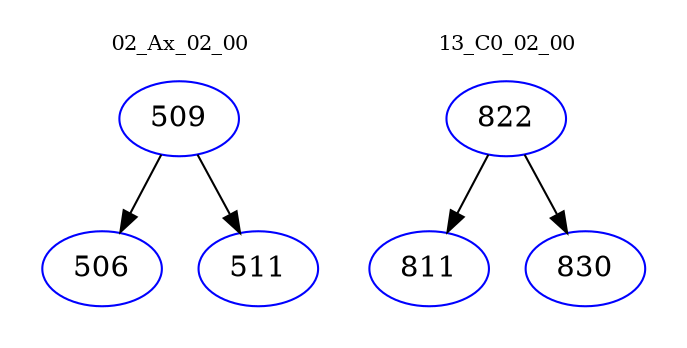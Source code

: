 digraph{
subgraph cluster_0 {
color = white
label = "02_Ax_02_00";
fontsize=10;
T0_509 [label="509", color="blue"]
T0_509 -> T0_506 [color="black"]
T0_506 [label="506", color="blue"]
T0_509 -> T0_511 [color="black"]
T0_511 [label="511", color="blue"]
}
subgraph cluster_1 {
color = white
label = "13_C0_02_00";
fontsize=10;
T1_822 [label="822", color="blue"]
T1_822 -> T1_811 [color="black"]
T1_811 [label="811", color="blue"]
T1_822 -> T1_830 [color="black"]
T1_830 [label="830", color="blue"]
}
}
